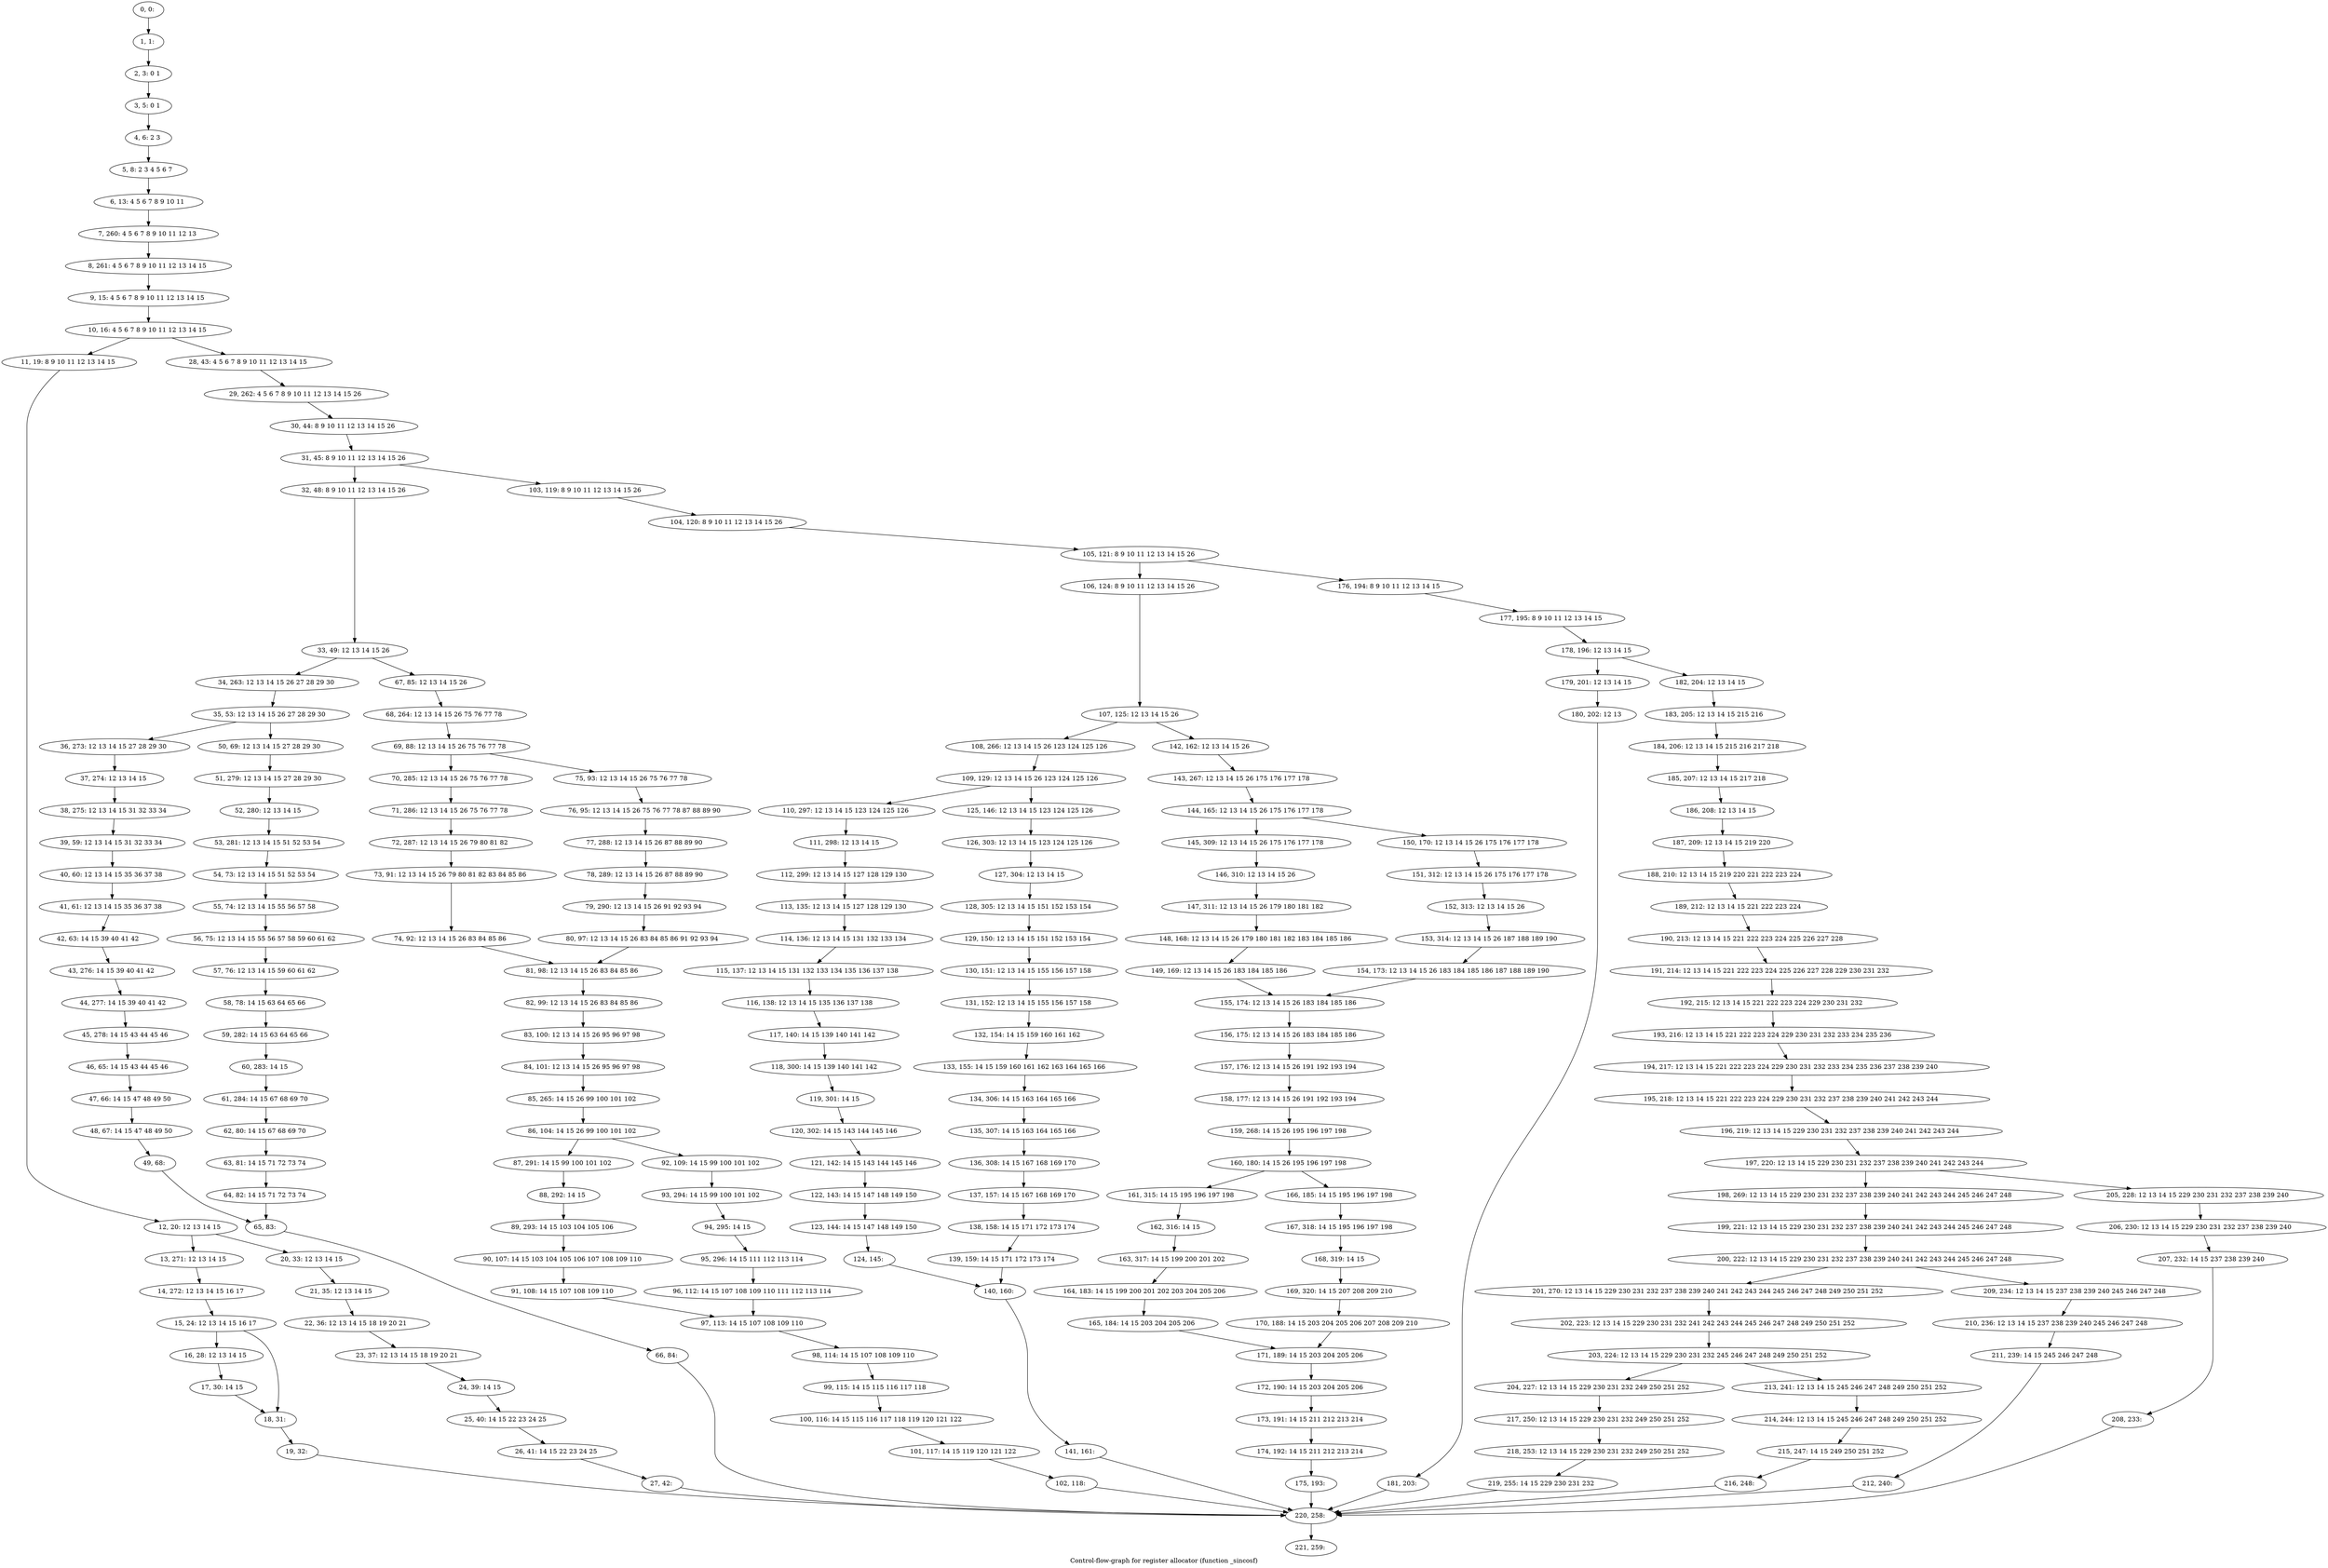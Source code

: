 digraph G {
graph [label="Control-flow-graph for register allocator (function _sincosf)"]
0[label="0, 0: "];
1[label="1, 1: "];
2[label="2, 3: 0 1 "];
3[label="3, 5: 0 1 "];
4[label="4, 6: 2 3 "];
5[label="5, 8: 2 3 4 5 6 7 "];
6[label="6, 13: 4 5 6 7 8 9 10 11 "];
7[label="7, 260: 4 5 6 7 8 9 10 11 12 13 "];
8[label="8, 261: 4 5 6 7 8 9 10 11 12 13 14 15 "];
9[label="9, 15: 4 5 6 7 8 9 10 11 12 13 14 15 "];
10[label="10, 16: 4 5 6 7 8 9 10 11 12 13 14 15 "];
11[label="11, 19: 8 9 10 11 12 13 14 15 "];
12[label="12, 20: 12 13 14 15 "];
13[label="13, 271: 12 13 14 15 "];
14[label="14, 272: 12 13 14 15 16 17 "];
15[label="15, 24: 12 13 14 15 16 17 "];
16[label="16, 28: 12 13 14 15 "];
17[label="17, 30: 14 15 "];
18[label="18, 31: "];
19[label="19, 32: "];
20[label="20, 33: 12 13 14 15 "];
21[label="21, 35: 12 13 14 15 "];
22[label="22, 36: 12 13 14 15 18 19 20 21 "];
23[label="23, 37: 12 13 14 15 18 19 20 21 "];
24[label="24, 39: 14 15 "];
25[label="25, 40: 14 15 22 23 24 25 "];
26[label="26, 41: 14 15 22 23 24 25 "];
27[label="27, 42: "];
28[label="28, 43: 4 5 6 7 8 9 10 11 12 13 14 15 "];
29[label="29, 262: 4 5 6 7 8 9 10 11 12 13 14 15 26 "];
30[label="30, 44: 8 9 10 11 12 13 14 15 26 "];
31[label="31, 45: 8 9 10 11 12 13 14 15 26 "];
32[label="32, 48: 8 9 10 11 12 13 14 15 26 "];
33[label="33, 49: 12 13 14 15 26 "];
34[label="34, 263: 12 13 14 15 26 27 28 29 30 "];
35[label="35, 53: 12 13 14 15 26 27 28 29 30 "];
36[label="36, 273: 12 13 14 15 27 28 29 30 "];
37[label="37, 274: 12 13 14 15 "];
38[label="38, 275: 12 13 14 15 31 32 33 34 "];
39[label="39, 59: 12 13 14 15 31 32 33 34 "];
40[label="40, 60: 12 13 14 15 35 36 37 38 "];
41[label="41, 61: 12 13 14 15 35 36 37 38 "];
42[label="42, 63: 14 15 39 40 41 42 "];
43[label="43, 276: 14 15 39 40 41 42 "];
44[label="44, 277: 14 15 39 40 41 42 "];
45[label="45, 278: 14 15 43 44 45 46 "];
46[label="46, 65: 14 15 43 44 45 46 "];
47[label="47, 66: 14 15 47 48 49 50 "];
48[label="48, 67: 14 15 47 48 49 50 "];
49[label="49, 68: "];
50[label="50, 69: 12 13 14 15 27 28 29 30 "];
51[label="51, 279: 12 13 14 15 27 28 29 30 "];
52[label="52, 280: 12 13 14 15 "];
53[label="53, 281: 12 13 14 15 51 52 53 54 "];
54[label="54, 73: 12 13 14 15 51 52 53 54 "];
55[label="55, 74: 12 13 14 15 55 56 57 58 "];
56[label="56, 75: 12 13 14 15 55 56 57 58 59 60 61 62 "];
57[label="57, 76: 12 13 14 15 59 60 61 62 "];
58[label="58, 78: 14 15 63 64 65 66 "];
59[label="59, 282: 14 15 63 64 65 66 "];
60[label="60, 283: 14 15 "];
61[label="61, 284: 14 15 67 68 69 70 "];
62[label="62, 80: 14 15 67 68 69 70 "];
63[label="63, 81: 14 15 71 72 73 74 "];
64[label="64, 82: 14 15 71 72 73 74 "];
65[label="65, 83: "];
66[label="66, 84: "];
67[label="67, 85: 12 13 14 15 26 "];
68[label="68, 264: 12 13 14 15 26 75 76 77 78 "];
69[label="69, 88: 12 13 14 15 26 75 76 77 78 "];
70[label="70, 285: 12 13 14 15 26 75 76 77 78 "];
71[label="71, 286: 12 13 14 15 26 75 76 77 78 "];
72[label="72, 287: 12 13 14 15 26 79 80 81 82 "];
73[label="73, 91: 12 13 14 15 26 79 80 81 82 83 84 85 86 "];
74[label="74, 92: 12 13 14 15 26 83 84 85 86 "];
75[label="75, 93: 12 13 14 15 26 75 76 77 78 "];
76[label="76, 95: 12 13 14 15 26 75 76 77 78 87 88 89 90 "];
77[label="77, 288: 12 13 14 15 26 87 88 89 90 "];
78[label="78, 289: 12 13 14 15 26 87 88 89 90 "];
79[label="79, 290: 12 13 14 15 26 91 92 93 94 "];
80[label="80, 97: 12 13 14 15 26 83 84 85 86 91 92 93 94 "];
81[label="81, 98: 12 13 14 15 26 83 84 85 86 "];
82[label="82, 99: 12 13 14 15 26 83 84 85 86 "];
83[label="83, 100: 12 13 14 15 26 95 96 97 98 "];
84[label="84, 101: 12 13 14 15 26 95 96 97 98 "];
85[label="85, 265: 14 15 26 99 100 101 102 "];
86[label="86, 104: 14 15 26 99 100 101 102 "];
87[label="87, 291: 14 15 99 100 101 102 "];
88[label="88, 292: 14 15 "];
89[label="89, 293: 14 15 103 104 105 106 "];
90[label="90, 107: 14 15 103 104 105 106 107 108 109 110 "];
91[label="91, 108: 14 15 107 108 109 110 "];
92[label="92, 109: 14 15 99 100 101 102 "];
93[label="93, 294: 14 15 99 100 101 102 "];
94[label="94, 295: 14 15 "];
95[label="95, 296: 14 15 111 112 113 114 "];
96[label="96, 112: 14 15 107 108 109 110 111 112 113 114 "];
97[label="97, 113: 14 15 107 108 109 110 "];
98[label="98, 114: 14 15 107 108 109 110 "];
99[label="99, 115: 14 15 115 116 117 118 "];
100[label="100, 116: 14 15 115 116 117 118 119 120 121 122 "];
101[label="101, 117: 14 15 119 120 121 122 "];
102[label="102, 118: "];
103[label="103, 119: 8 9 10 11 12 13 14 15 26 "];
104[label="104, 120: 8 9 10 11 12 13 14 15 26 "];
105[label="105, 121: 8 9 10 11 12 13 14 15 26 "];
106[label="106, 124: 8 9 10 11 12 13 14 15 26 "];
107[label="107, 125: 12 13 14 15 26 "];
108[label="108, 266: 12 13 14 15 26 123 124 125 126 "];
109[label="109, 129: 12 13 14 15 26 123 124 125 126 "];
110[label="110, 297: 12 13 14 15 123 124 125 126 "];
111[label="111, 298: 12 13 14 15 "];
112[label="112, 299: 12 13 14 15 127 128 129 130 "];
113[label="113, 135: 12 13 14 15 127 128 129 130 "];
114[label="114, 136: 12 13 14 15 131 132 133 134 "];
115[label="115, 137: 12 13 14 15 131 132 133 134 135 136 137 138 "];
116[label="116, 138: 12 13 14 15 135 136 137 138 "];
117[label="117, 140: 14 15 139 140 141 142 "];
118[label="118, 300: 14 15 139 140 141 142 "];
119[label="119, 301: 14 15 "];
120[label="120, 302: 14 15 143 144 145 146 "];
121[label="121, 142: 14 15 143 144 145 146 "];
122[label="122, 143: 14 15 147 148 149 150 "];
123[label="123, 144: 14 15 147 148 149 150 "];
124[label="124, 145: "];
125[label="125, 146: 12 13 14 15 123 124 125 126 "];
126[label="126, 303: 12 13 14 15 123 124 125 126 "];
127[label="127, 304: 12 13 14 15 "];
128[label="128, 305: 12 13 14 15 151 152 153 154 "];
129[label="129, 150: 12 13 14 15 151 152 153 154 "];
130[label="130, 151: 12 13 14 15 155 156 157 158 "];
131[label="131, 152: 12 13 14 15 155 156 157 158 "];
132[label="132, 154: 14 15 159 160 161 162 "];
133[label="133, 155: 14 15 159 160 161 162 163 164 165 166 "];
134[label="134, 306: 14 15 163 164 165 166 "];
135[label="135, 307: 14 15 163 164 165 166 "];
136[label="136, 308: 14 15 167 168 169 170 "];
137[label="137, 157: 14 15 167 168 169 170 "];
138[label="138, 158: 14 15 171 172 173 174 "];
139[label="139, 159: 14 15 171 172 173 174 "];
140[label="140, 160: "];
141[label="141, 161: "];
142[label="142, 162: 12 13 14 15 26 "];
143[label="143, 267: 12 13 14 15 26 175 176 177 178 "];
144[label="144, 165: 12 13 14 15 26 175 176 177 178 "];
145[label="145, 309: 12 13 14 15 26 175 176 177 178 "];
146[label="146, 310: 12 13 14 15 26 "];
147[label="147, 311: 12 13 14 15 26 179 180 181 182 "];
148[label="148, 168: 12 13 14 15 26 179 180 181 182 183 184 185 186 "];
149[label="149, 169: 12 13 14 15 26 183 184 185 186 "];
150[label="150, 170: 12 13 14 15 26 175 176 177 178 "];
151[label="151, 312: 12 13 14 15 26 175 176 177 178 "];
152[label="152, 313: 12 13 14 15 26 "];
153[label="153, 314: 12 13 14 15 26 187 188 189 190 "];
154[label="154, 173: 12 13 14 15 26 183 184 185 186 187 188 189 190 "];
155[label="155, 174: 12 13 14 15 26 183 184 185 186 "];
156[label="156, 175: 12 13 14 15 26 183 184 185 186 "];
157[label="157, 176: 12 13 14 15 26 191 192 193 194 "];
158[label="158, 177: 12 13 14 15 26 191 192 193 194 "];
159[label="159, 268: 14 15 26 195 196 197 198 "];
160[label="160, 180: 14 15 26 195 196 197 198 "];
161[label="161, 315: 14 15 195 196 197 198 "];
162[label="162, 316: 14 15 "];
163[label="163, 317: 14 15 199 200 201 202 "];
164[label="164, 183: 14 15 199 200 201 202 203 204 205 206 "];
165[label="165, 184: 14 15 203 204 205 206 "];
166[label="166, 185: 14 15 195 196 197 198 "];
167[label="167, 318: 14 15 195 196 197 198 "];
168[label="168, 319: 14 15 "];
169[label="169, 320: 14 15 207 208 209 210 "];
170[label="170, 188: 14 15 203 204 205 206 207 208 209 210 "];
171[label="171, 189: 14 15 203 204 205 206 "];
172[label="172, 190: 14 15 203 204 205 206 "];
173[label="173, 191: 14 15 211 212 213 214 "];
174[label="174, 192: 14 15 211 212 213 214 "];
175[label="175, 193: "];
176[label="176, 194: 8 9 10 11 12 13 14 15 "];
177[label="177, 195: 8 9 10 11 12 13 14 15 "];
178[label="178, 196: 12 13 14 15 "];
179[label="179, 201: 12 13 14 15 "];
180[label="180, 202: 12 13 "];
181[label="181, 203: "];
182[label="182, 204: 12 13 14 15 "];
183[label="183, 205: 12 13 14 15 215 216 "];
184[label="184, 206: 12 13 14 15 215 216 217 218 "];
185[label="185, 207: 12 13 14 15 217 218 "];
186[label="186, 208: 12 13 14 15 "];
187[label="187, 209: 12 13 14 15 219 220 "];
188[label="188, 210: 12 13 14 15 219 220 221 222 223 224 "];
189[label="189, 212: 12 13 14 15 221 222 223 224 "];
190[label="190, 213: 12 13 14 15 221 222 223 224 225 226 227 228 "];
191[label="191, 214: 12 13 14 15 221 222 223 224 225 226 227 228 229 230 231 232 "];
192[label="192, 215: 12 13 14 15 221 222 223 224 229 230 231 232 "];
193[label="193, 216: 12 13 14 15 221 222 223 224 229 230 231 232 233 234 235 236 "];
194[label="194, 217: 12 13 14 15 221 222 223 224 229 230 231 232 233 234 235 236 237 238 239 240 "];
195[label="195, 218: 12 13 14 15 221 222 223 224 229 230 231 232 237 238 239 240 241 242 243 244 "];
196[label="196, 219: 12 13 14 15 229 230 231 232 237 238 239 240 241 242 243 244 "];
197[label="197, 220: 12 13 14 15 229 230 231 232 237 238 239 240 241 242 243 244 "];
198[label="198, 269: 12 13 14 15 229 230 231 232 237 238 239 240 241 242 243 244 245 246 247 248 "];
199[label="199, 221: 12 13 14 15 229 230 231 232 237 238 239 240 241 242 243 244 245 246 247 248 "];
200[label="200, 222: 12 13 14 15 229 230 231 232 237 238 239 240 241 242 243 244 245 246 247 248 "];
201[label="201, 270: 12 13 14 15 229 230 231 232 237 238 239 240 241 242 243 244 245 246 247 248 249 250 251 252 "];
202[label="202, 223: 12 13 14 15 229 230 231 232 241 242 243 244 245 246 247 248 249 250 251 252 "];
203[label="203, 224: 12 13 14 15 229 230 231 232 245 246 247 248 249 250 251 252 "];
204[label="204, 227: 12 13 14 15 229 230 231 232 249 250 251 252 "];
205[label="205, 228: 12 13 14 15 229 230 231 232 237 238 239 240 "];
206[label="206, 230: 12 13 14 15 229 230 231 232 237 238 239 240 "];
207[label="207, 232: 14 15 237 238 239 240 "];
208[label="208, 233: "];
209[label="209, 234: 12 13 14 15 237 238 239 240 245 246 247 248 "];
210[label="210, 236: 12 13 14 15 237 238 239 240 245 246 247 248 "];
211[label="211, 239: 14 15 245 246 247 248 "];
212[label="212, 240: "];
213[label="213, 241: 12 13 14 15 245 246 247 248 249 250 251 252 "];
214[label="214, 244: 12 13 14 15 245 246 247 248 249 250 251 252 "];
215[label="215, 247: 14 15 249 250 251 252 "];
216[label="216, 248: "];
217[label="217, 250: 12 13 14 15 229 230 231 232 249 250 251 252 "];
218[label="218, 253: 12 13 14 15 229 230 231 232 249 250 251 252 "];
219[label="219, 255: 14 15 229 230 231 232 "];
220[label="220, 258: "];
221[label="221, 259: "];
0->1 ;
1->2 ;
2->3 ;
3->4 ;
4->5 ;
5->6 ;
6->7 ;
7->8 ;
8->9 ;
9->10 ;
10->11 ;
10->28 ;
11->12 ;
12->13 ;
12->20 ;
13->14 ;
14->15 ;
15->16 ;
15->18 ;
16->17 ;
17->18 ;
18->19 ;
19->220 ;
20->21 ;
21->22 ;
22->23 ;
23->24 ;
24->25 ;
25->26 ;
26->27 ;
27->220 ;
28->29 ;
29->30 ;
30->31 ;
31->32 ;
31->103 ;
32->33 ;
33->34 ;
33->67 ;
34->35 ;
35->36 ;
35->50 ;
36->37 ;
37->38 ;
38->39 ;
39->40 ;
40->41 ;
41->42 ;
42->43 ;
43->44 ;
44->45 ;
45->46 ;
46->47 ;
47->48 ;
48->49 ;
49->65 ;
50->51 ;
51->52 ;
52->53 ;
53->54 ;
54->55 ;
55->56 ;
56->57 ;
57->58 ;
58->59 ;
59->60 ;
60->61 ;
61->62 ;
62->63 ;
63->64 ;
64->65 ;
65->66 ;
66->220 ;
67->68 ;
68->69 ;
69->70 ;
69->75 ;
70->71 ;
71->72 ;
72->73 ;
73->74 ;
74->81 ;
75->76 ;
76->77 ;
77->78 ;
78->79 ;
79->80 ;
80->81 ;
81->82 ;
82->83 ;
83->84 ;
84->85 ;
85->86 ;
86->87 ;
86->92 ;
87->88 ;
88->89 ;
89->90 ;
90->91 ;
91->97 ;
92->93 ;
93->94 ;
94->95 ;
95->96 ;
96->97 ;
97->98 ;
98->99 ;
99->100 ;
100->101 ;
101->102 ;
102->220 ;
103->104 ;
104->105 ;
105->106 ;
105->176 ;
106->107 ;
107->108 ;
107->142 ;
108->109 ;
109->110 ;
109->125 ;
110->111 ;
111->112 ;
112->113 ;
113->114 ;
114->115 ;
115->116 ;
116->117 ;
117->118 ;
118->119 ;
119->120 ;
120->121 ;
121->122 ;
122->123 ;
123->124 ;
124->140 ;
125->126 ;
126->127 ;
127->128 ;
128->129 ;
129->130 ;
130->131 ;
131->132 ;
132->133 ;
133->134 ;
134->135 ;
135->136 ;
136->137 ;
137->138 ;
138->139 ;
139->140 ;
140->141 ;
141->220 ;
142->143 ;
143->144 ;
144->145 ;
144->150 ;
145->146 ;
146->147 ;
147->148 ;
148->149 ;
149->155 ;
150->151 ;
151->152 ;
152->153 ;
153->154 ;
154->155 ;
155->156 ;
156->157 ;
157->158 ;
158->159 ;
159->160 ;
160->161 ;
160->166 ;
161->162 ;
162->163 ;
163->164 ;
164->165 ;
165->171 ;
166->167 ;
167->168 ;
168->169 ;
169->170 ;
170->171 ;
171->172 ;
172->173 ;
173->174 ;
174->175 ;
175->220 ;
176->177 ;
177->178 ;
178->179 ;
178->182 ;
179->180 ;
180->181 ;
181->220 ;
182->183 ;
183->184 ;
184->185 ;
185->186 ;
186->187 ;
187->188 ;
188->189 ;
189->190 ;
190->191 ;
191->192 ;
192->193 ;
193->194 ;
194->195 ;
195->196 ;
196->197 ;
197->198 ;
197->205 ;
198->199 ;
199->200 ;
200->201 ;
200->209 ;
201->202 ;
202->203 ;
203->204 ;
203->213 ;
204->217 ;
205->206 ;
206->207 ;
207->208 ;
208->220 ;
209->210 ;
210->211 ;
211->212 ;
212->220 ;
213->214 ;
214->215 ;
215->216 ;
216->220 ;
217->218 ;
218->219 ;
219->220 ;
220->221 ;
}
